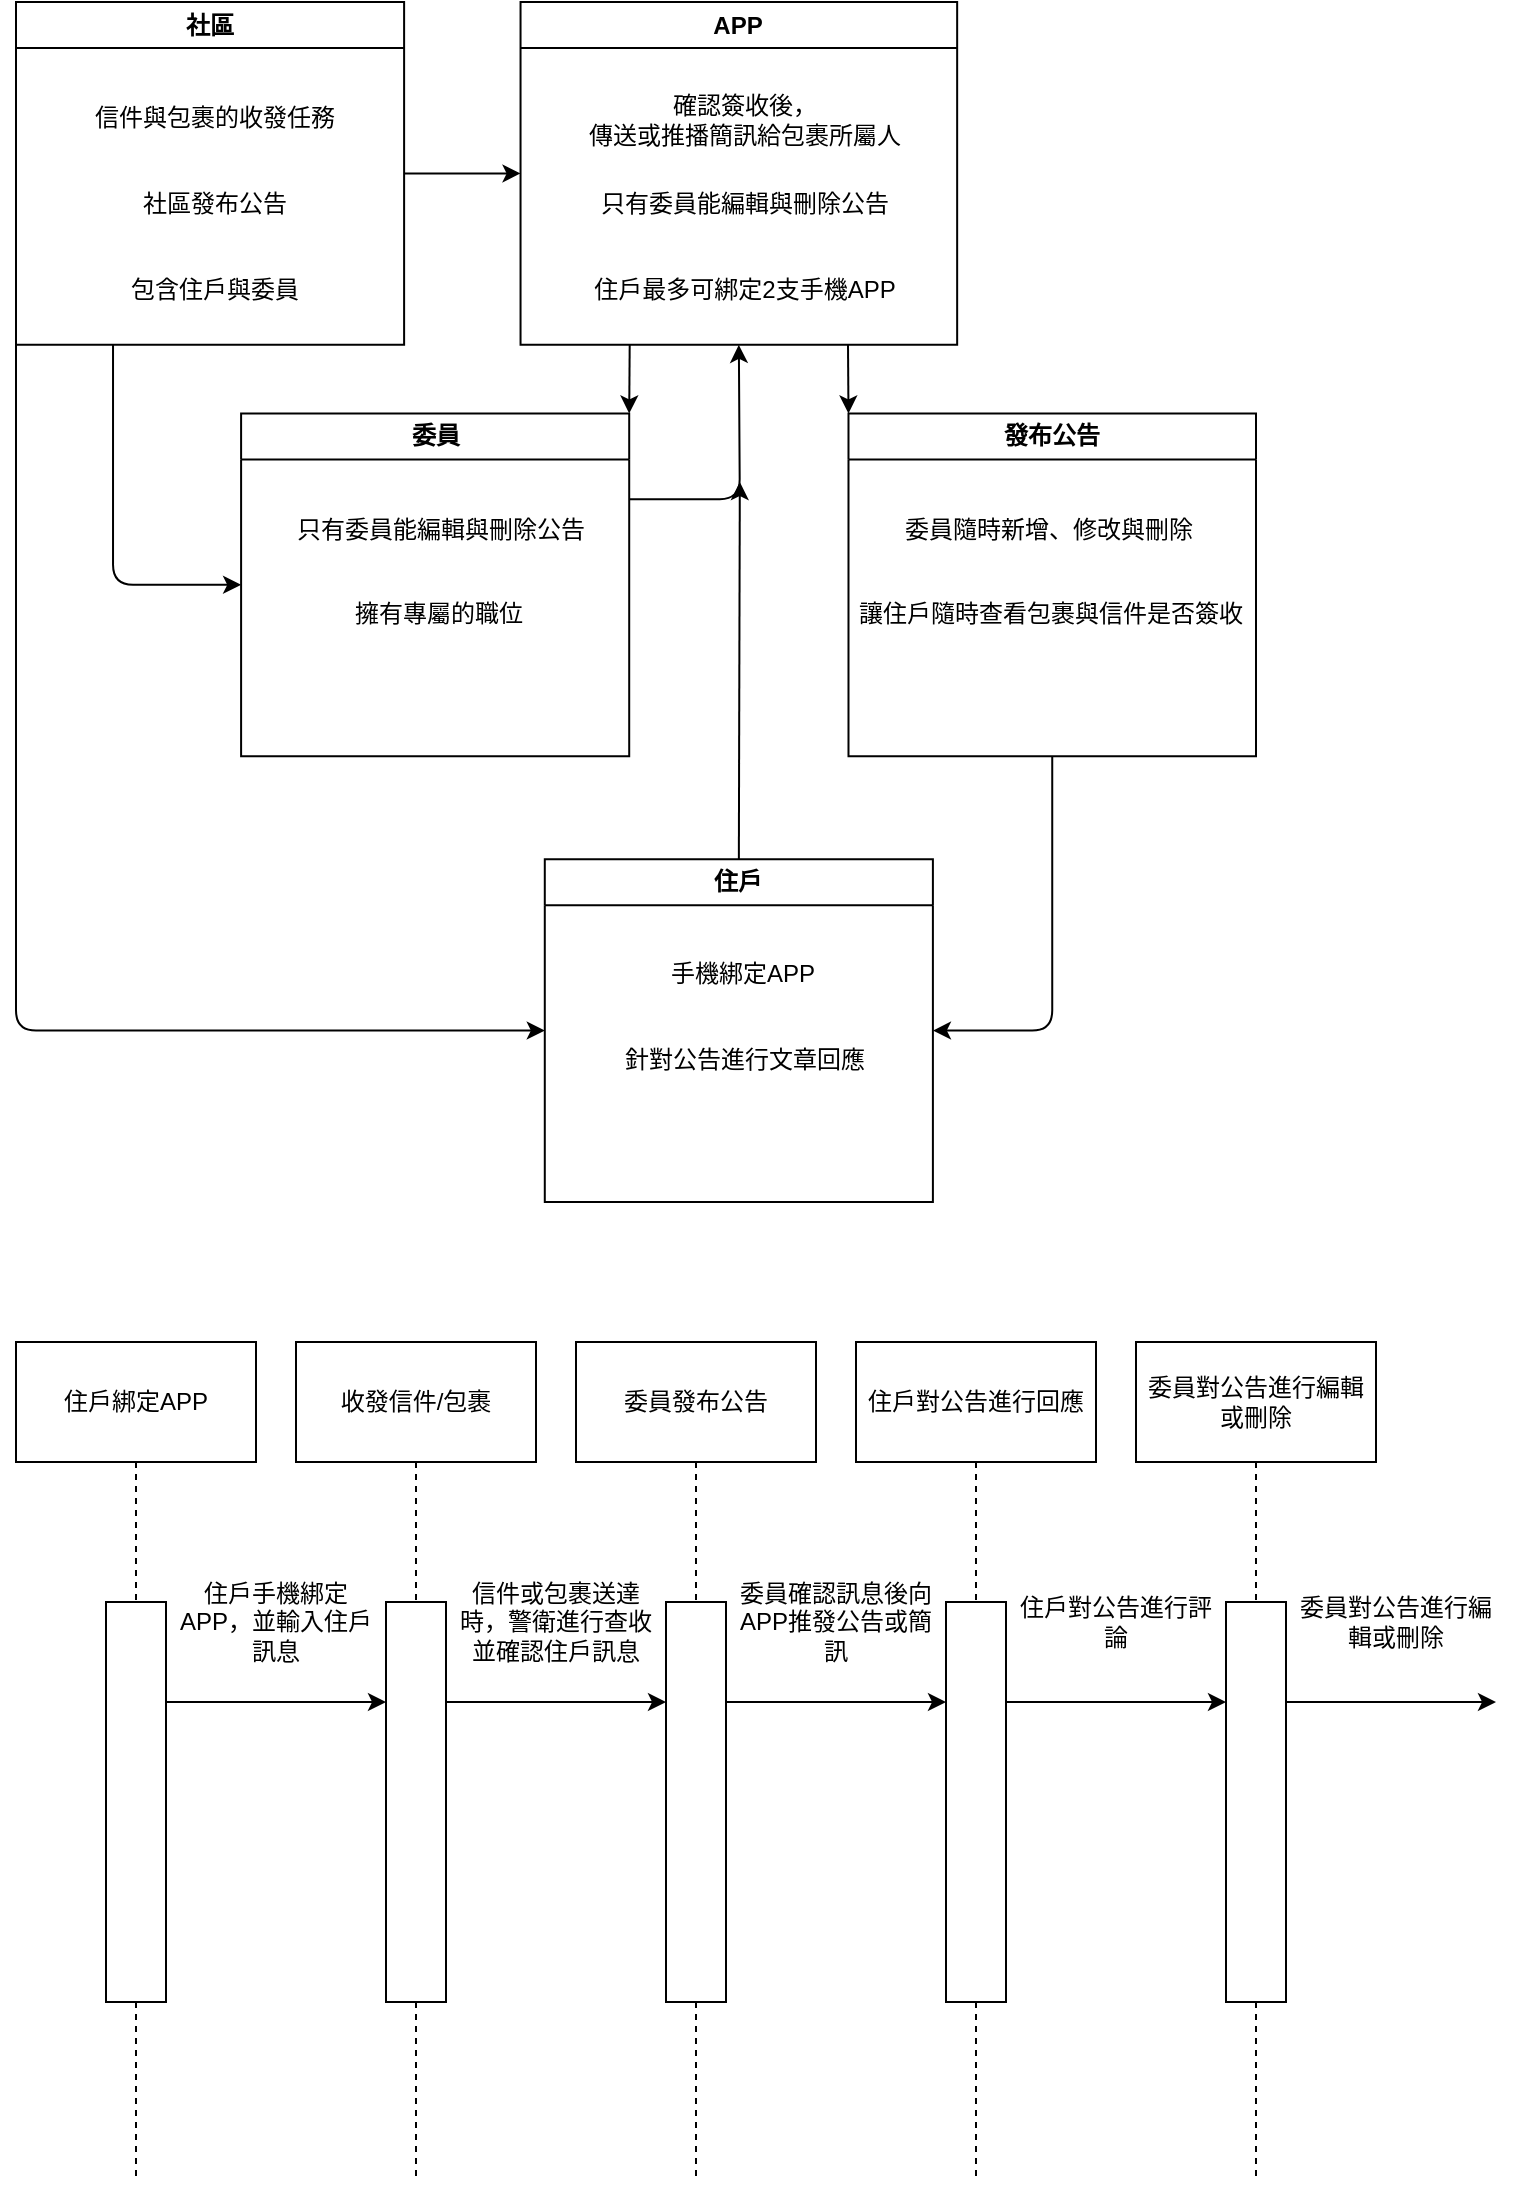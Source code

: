 <mxfile>
    <diagram id="aXvCSk1-IEiDKixKnwkK" name="第1頁">
        <mxGraphModel dx="620" dy="779" grid="1" gridSize="10" guides="1" tooltips="1" connect="1" arrows="1" fold="1" page="1" pageScale="1" pageWidth="827" pageHeight="1169" math="0" shadow="0">
            <root>
                <mxCell id="0"/>
                <mxCell id="1" parent="0"/>
                <mxCell id="112" value="" style="group" parent="1" vertex="1" connectable="0">
                    <mxGeometry x="20" y="30" width="620" height="600" as="geometry"/>
                </mxCell>
                <mxCell id="2" value="發布公告" style="swimlane;whiteSpace=wrap;html=1;fillColor=none;" parent="112" vertex="1">
                    <mxGeometry x="416.244" y="205.714" width="203.756" height="171.429" as="geometry"/>
                </mxCell>
                <mxCell id="7" value="委員隨時新增、修改與刪除" style="text;html=1;align=center;verticalAlign=middle;resizable=0;points=[];autosize=1;strokeColor=none;fillColor=none;" parent="2" vertex="1">
                    <mxGeometry x="14.554" y="42.857" width="170" height="30" as="geometry"/>
                </mxCell>
                <mxCell id="8" value="讓住戶隨時查看包裹與信件是否簽收" style="text;html=1;align=center;verticalAlign=middle;resizable=0;points=[];autosize=1;strokeColor=none;fillColor=none;" parent="2" vertex="1">
                    <mxGeometry x="-9.703" y="85.714" width="220" height="30" as="geometry"/>
                </mxCell>
                <mxCell id="3" value="社區" style="swimlane;whiteSpace=wrap;html=1;fillColor=none;" parent="112" vertex="1">
                    <mxGeometry width="194.053" height="171.429" as="geometry"/>
                </mxCell>
                <mxCell id="9" value="信件與包裹的收發任務" style="text;html=1;align=center;verticalAlign=middle;resizable=0;points=[];autosize=1;strokeColor=none;fillColor=none;" parent="3" vertex="1">
                    <mxGeometry x="29.108" y="42.857" width="140" height="30" as="geometry"/>
                </mxCell>
                <mxCell id="10" value="社區發布公告" style="text;html=1;align=center;verticalAlign=middle;resizable=0;points=[];autosize=1;strokeColor=none;fillColor=none;" parent="3" vertex="1">
                    <mxGeometry x="48.513" y="85.714" width="100" height="30" as="geometry"/>
                </mxCell>
                <mxCell id="38" value="包含住戶與委員" style="text;html=1;align=center;verticalAlign=middle;resizable=0;points=[];autosize=1;strokeColor=none;fillColor=none;" parent="3" vertex="1">
                    <mxGeometry x="43.662" y="128.571" width="110" height="30" as="geometry"/>
                </mxCell>
                <mxCell id="34" style="edgeStyle=none;html=1;exitX=0.5;exitY=0;exitDx=0;exitDy=0;" parent="112" source="4" edge="1">
                    <mxGeometry relative="1" as="geometry">
                        <mxPoint x="361.909" y="240" as="targetPoint"/>
                    </mxGeometry>
                </mxCell>
                <mxCell id="4" value="住戶" style="swimlane;whiteSpace=wrap;html=1;fillColor=none;" parent="112" vertex="1">
                    <mxGeometry x="264.397" y="428.571" width="194.053" height="171.429" as="geometry"/>
                </mxCell>
                <mxCell id="11" value="針對公告進行文章回應" style="text;html=1;align=center;verticalAlign=middle;resizable=0;points=[];autosize=1;strokeColor=none;fillColor=none;" parent="4" vertex="1">
                    <mxGeometry x="29.108" y="85.714" width="140" height="30" as="geometry"/>
                </mxCell>
                <mxCell id="12" value="手機綁定APP" style="text;html=1;align=center;verticalAlign=middle;resizable=0;points=[];autosize=1;strokeColor=none;fillColor=none;" parent="4" vertex="1">
                    <mxGeometry x="48.513" y="42.857" width="100" height="30" as="geometry"/>
                </mxCell>
                <mxCell id="37" style="edgeStyle=none;html=1;exitX=0.5;exitY=1;exitDx=0;exitDy=0;entryX=1;entryY=0.5;entryDx=0;entryDy=0;" parent="112" source="2" target="4" edge="1">
                    <mxGeometry relative="1" as="geometry">
                        <Array as="points">
                            <mxPoint x="518.122" y="514.286"/>
                        </Array>
                    </mxGeometry>
                </mxCell>
                <mxCell id="40" style="edgeStyle=none;html=1;exitX=0;exitY=1;exitDx=0;exitDy=0;entryX=0;entryY=0.5;entryDx=0;entryDy=0;" parent="112" source="3" target="4" edge="1">
                    <mxGeometry relative="1" as="geometry">
                        <Array as="points">
                            <mxPoint y="514.286"/>
                        </Array>
                    </mxGeometry>
                </mxCell>
                <mxCell id="5" value="委員" style="swimlane;whiteSpace=wrap;html=1;fillColor=none;" parent="112" vertex="1">
                    <mxGeometry x="112.551" y="205.714" width="194.053" height="171.429" as="geometry"/>
                </mxCell>
                <mxCell id="18" value="只有委員能編輯與刪除公告" style="text;html=1;align=center;verticalAlign=middle;resizable=0;points=[];autosize=1;strokeColor=none;fillColor=none;" parent="5" vertex="1">
                    <mxGeometry x="14.554" y="42.857" width="170" height="30" as="geometry"/>
                </mxCell>
                <mxCell id="19" value="擁有專屬的職位" style="text;html=1;align=center;verticalAlign=middle;resizable=0;points=[];autosize=1;strokeColor=none;fillColor=none;" parent="5" vertex="1">
                    <mxGeometry x="43.662" y="85.714" width="110" height="30" as="geometry"/>
                </mxCell>
                <mxCell id="39" style="edgeStyle=none;html=1;exitX=0.25;exitY=1;exitDx=0;exitDy=0;entryX=0;entryY=0.5;entryDx=0;entryDy=0;" parent="112" source="3" target="5" edge="1">
                    <mxGeometry relative="1" as="geometry">
                        <Array as="points">
                            <mxPoint x="48.513" y="291.429"/>
                        </Array>
                    </mxGeometry>
                </mxCell>
                <mxCell id="27" style="edgeStyle=none;html=1;exitX=0.25;exitY=1;exitDx=0;exitDy=0;entryX=1;entryY=0;entryDx=0;entryDy=0;" parent="112" source="6" target="5" edge="1">
                    <mxGeometry relative="1" as="geometry"/>
                </mxCell>
                <mxCell id="28" style="edgeStyle=none;html=1;exitX=0.75;exitY=1;exitDx=0;exitDy=0;entryX=0;entryY=0;entryDx=0;entryDy=0;" parent="112" source="6" target="2" edge="1">
                    <mxGeometry relative="1" as="geometry"/>
                </mxCell>
                <mxCell id="6" value="APP" style="swimlane;whiteSpace=wrap;html=1;fillColor=none;" parent="112" vertex="1">
                    <mxGeometry x="252.269" width="218.31" height="171.429" as="geometry"/>
                </mxCell>
                <mxCell id="14" value="確認簽收後，&lt;br&gt;傳送或推播簡訊給包裹所屬人" style="text;html=1;align=center;verticalAlign=middle;resizable=0;points=[];autosize=1;strokeColor=none;fillColor=none;" parent="6" vertex="1">
                    <mxGeometry x="21.831" y="38.571" width="180" height="40" as="geometry"/>
                </mxCell>
                <mxCell id="17" value="只有委員能編輯與刪除公告" style="text;html=1;align=center;verticalAlign=middle;resizable=0;points=[];autosize=1;strokeColor=none;fillColor=none;" parent="6" vertex="1">
                    <mxGeometry x="26.682" y="85.714" width="170" height="30" as="geometry"/>
                </mxCell>
                <mxCell id="36" value="住戶最多可綁定2支手機APP" style="text;html=1;align=center;verticalAlign=middle;resizable=0;points=[];autosize=1;strokeColor=none;fillColor=none;" parent="6" vertex="1">
                    <mxGeometry x="26.682" y="128.571" width="170" height="30" as="geometry"/>
                </mxCell>
                <mxCell id="23" style="edgeStyle=none;html=1;exitX=1;exitY=0.5;exitDx=0;exitDy=0;entryX=0;entryY=0.5;entryDx=0;entryDy=0;" parent="112" source="3" target="6" edge="1">
                    <mxGeometry relative="1" as="geometry"/>
                </mxCell>
                <mxCell id="31" style="edgeStyle=none;html=1;exitX=1;exitY=0.25;exitDx=0;exitDy=0;entryX=0.5;entryY=1;entryDx=0;entryDy=0;" parent="112" source="5" target="6" edge="1">
                    <mxGeometry relative="1" as="geometry">
                        <Array as="points">
                            <mxPoint x="361.909" y="248.571"/>
                        </Array>
                    </mxGeometry>
                </mxCell>
                <mxCell id="119" style="edgeStyle=none;html=1;exitX=0.5;exitY=1;exitDx=0;exitDy=0;entryX=0.5;entryY=0;entryDx=0;entryDy=0;endArrow=none;endFill=0;dashed=1;" edge="1" parent="1" source="113" target="118">
                    <mxGeometry relative="1" as="geometry"/>
                </mxCell>
                <mxCell id="113" value="住戶綁定APP" style="rounded=0;whiteSpace=wrap;html=1;fillColor=none;" vertex="1" parent="1">
                    <mxGeometry x="20" y="700" width="120" height="60" as="geometry"/>
                </mxCell>
                <mxCell id="126" style="edgeStyle=none;html=1;exitX=0.5;exitY=1;exitDx=0;exitDy=0;entryX=0.5;entryY=0;entryDx=0;entryDy=0;dashed=1;endArrow=none;endFill=0;" edge="1" parent="1" source="114" target="122">
                    <mxGeometry relative="1" as="geometry"/>
                </mxCell>
                <mxCell id="114" value="收發信件/包裹" style="rounded=0;whiteSpace=wrap;html=1;fillColor=none;" vertex="1" parent="1">
                    <mxGeometry x="160" y="700" width="120" height="60" as="geometry"/>
                </mxCell>
                <mxCell id="129" style="edgeStyle=none;html=1;exitX=0.5;exitY=1;exitDx=0;exitDy=0;entryX=0.5;entryY=0;entryDx=0;entryDy=0;dashed=1;endArrow=none;endFill=0;" edge="1" parent="1" source="115" target="123">
                    <mxGeometry relative="1" as="geometry"/>
                </mxCell>
                <mxCell id="115" value="委員發布公告" style="rounded=0;whiteSpace=wrap;html=1;fillColor=none;" vertex="1" parent="1">
                    <mxGeometry x="300" y="700" width="120" height="60" as="geometry"/>
                </mxCell>
                <mxCell id="130" style="edgeStyle=none;html=1;exitX=0.5;exitY=1;exitDx=0;exitDy=0;entryX=0.5;entryY=0;entryDx=0;entryDy=0;dashed=1;endArrow=none;endFill=0;" edge="1" parent="1" source="116" target="124">
                    <mxGeometry relative="1" as="geometry"/>
                </mxCell>
                <mxCell id="116" value="住戶對公告進行回應" style="rounded=0;whiteSpace=wrap;html=1;fillColor=none;" vertex="1" parent="1">
                    <mxGeometry x="440" y="700" width="120" height="60" as="geometry"/>
                </mxCell>
                <mxCell id="132" style="edgeStyle=none;html=1;exitX=0.5;exitY=1;exitDx=0;exitDy=0;entryX=0.5;entryY=0;entryDx=0;entryDy=0;dashed=1;endArrow=none;endFill=0;" edge="1" parent="1" source="117" target="125">
                    <mxGeometry relative="1" as="geometry"/>
                </mxCell>
                <mxCell id="117" value="委員對公告進行編輯或刪除" style="rounded=0;whiteSpace=wrap;html=1;fillColor=none;" vertex="1" parent="1">
                    <mxGeometry x="580" y="700" width="120" height="60" as="geometry"/>
                </mxCell>
                <mxCell id="120" style="edgeStyle=none;html=1;exitX=0.5;exitY=1;exitDx=0;exitDy=0;dashed=1;endArrow=none;endFill=0;" edge="1" parent="1" source="118">
                    <mxGeometry relative="1" as="geometry">
                        <mxPoint x="80" y="1120" as="targetPoint"/>
                    </mxGeometry>
                </mxCell>
                <mxCell id="134" style="edgeStyle=none;html=1;exitX=1;exitY=0.25;exitDx=0;exitDy=0;entryX=0;entryY=0.25;entryDx=0;entryDy=0;endArrow=classic;endFill=1;" edge="1" parent="1" source="118" target="122">
                    <mxGeometry relative="1" as="geometry"/>
                </mxCell>
                <mxCell id="118" value="" style="rounded=0;whiteSpace=wrap;html=1;fillColor=none;" vertex="1" parent="1">
                    <mxGeometry x="65" y="830" width="30" height="200" as="geometry"/>
                </mxCell>
                <mxCell id="127" style="edgeStyle=none;html=1;exitX=0.5;exitY=1;exitDx=0;exitDy=0;dashed=1;endArrow=none;endFill=0;" edge="1" parent="1" source="122">
                    <mxGeometry relative="1" as="geometry">
                        <mxPoint x="220" y="1120" as="targetPoint"/>
                    </mxGeometry>
                </mxCell>
                <mxCell id="135" style="edgeStyle=none;html=1;exitX=1;exitY=0.25;exitDx=0;exitDy=0;entryX=0;entryY=0.25;entryDx=0;entryDy=0;endArrow=classic;endFill=1;" edge="1" parent="1" source="122" target="123">
                    <mxGeometry relative="1" as="geometry"/>
                </mxCell>
                <mxCell id="122" value="" style="rounded=0;whiteSpace=wrap;html=1;fillColor=none;" vertex="1" parent="1">
                    <mxGeometry x="205" y="830" width="30" height="200" as="geometry"/>
                </mxCell>
                <mxCell id="128" style="edgeStyle=none;html=1;exitX=0.5;exitY=1;exitDx=0;exitDy=0;dashed=1;endArrow=none;endFill=0;" edge="1" parent="1" source="123">
                    <mxGeometry relative="1" as="geometry">
                        <mxPoint x="360" y="1120" as="targetPoint"/>
                    </mxGeometry>
                </mxCell>
                <mxCell id="136" style="edgeStyle=none;html=1;exitX=1;exitY=0.25;exitDx=0;exitDy=0;entryX=0;entryY=0.25;entryDx=0;entryDy=0;endArrow=classic;endFill=1;" edge="1" parent="1" source="123" target="124">
                    <mxGeometry relative="1" as="geometry"/>
                </mxCell>
                <mxCell id="123" value="" style="rounded=0;whiteSpace=wrap;html=1;fillColor=none;" vertex="1" parent="1">
                    <mxGeometry x="345" y="830" width="30" height="200" as="geometry"/>
                </mxCell>
                <mxCell id="131" style="edgeStyle=none;html=1;exitX=0.5;exitY=1;exitDx=0;exitDy=0;dashed=1;endArrow=none;endFill=0;" edge="1" parent="1" source="124">
                    <mxGeometry relative="1" as="geometry">
                        <mxPoint x="500" y="1120" as="targetPoint"/>
                    </mxGeometry>
                </mxCell>
                <mxCell id="137" style="edgeStyle=none;html=1;exitX=1;exitY=0.25;exitDx=0;exitDy=0;entryX=0;entryY=0.25;entryDx=0;entryDy=0;endArrow=classic;endFill=1;" edge="1" parent="1" source="124" target="125">
                    <mxGeometry relative="1" as="geometry"/>
                </mxCell>
                <mxCell id="124" value="" style="rounded=0;whiteSpace=wrap;html=1;fillColor=none;" vertex="1" parent="1">
                    <mxGeometry x="485" y="830" width="30" height="200" as="geometry"/>
                </mxCell>
                <mxCell id="133" style="edgeStyle=none;html=1;exitX=0.5;exitY=1;exitDx=0;exitDy=0;dashed=1;endArrow=none;endFill=0;" edge="1" parent="1" source="125">
                    <mxGeometry relative="1" as="geometry">
                        <mxPoint x="640" y="1120" as="targetPoint"/>
                    </mxGeometry>
                </mxCell>
                <mxCell id="142" style="edgeStyle=none;html=1;exitX=1;exitY=0.25;exitDx=0;exitDy=0;endArrow=classic;endFill=1;" edge="1" parent="1" source="125">
                    <mxGeometry relative="1" as="geometry">
                        <mxPoint x="760" y="880" as="targetPoint"/>
                    </mxGeometry>
                </mxCell>
                <mxCell id="125" value="" style="rounded=0;whiteSpace=wrap;html=1;fillColor=none;" vertex="1" parent="1">
                    <mxGeometry x="625" y="830" width="30" height="200" as="geometry"/>
                </mxCell>
                <mxCell id="138" value="住戶手機綁定APP，並輸入住戶訊息" style="text;html=1;strokeColor=none;fillColor=none;align=center;verticalAlign=middle;whiteSpace=wrap;rounded=0;" vertex="1" parent="1">
                    <mxGeometry x="100" y="810" width="100" height="60" as="geometry"/>
                </mxCell>
                <mxCell id="139" value="信件或包裹送達時，警衛進行查收並確認住戶訊息" style="text;html=1;strokeColor=none;fillColor=none;align=center;verticalAlign=middle;whiteSpace=wrap;rounded=0;" vertex="1" parent="1">
                    <mxGeometry x="240" y="810" width="100" height="60" as="geometry"/>
                </mxCell>
                <mxCell id="140" value="委員確認訊息後向APP推發公告或簡訊" style="text;html=1;strokeColor=none;fillColor=none;align=center;verticalAlign=middle;whiteSpace=wrap;rounded=0;" vertex="1" parent="1">
                    <mxGeometry x="380" y="810" width="100" height="60" as="geometry"/>
                </mxCell>
                <mxCell id="141" value="住戶對公告進行評論" style="text;html=1;strokeColor=none;fillColor=none;align=center;verticalAlign=middle;whiteSpace=wrap;rounded=0;" vertex="1" parent="1">
                    <mxGeometry x="520" y="810" width="100" height="60" as="geometry"/>
                </mxCell>
                <mxCell id="143" value="委員對公告進行編輯或刪除" style="text;html=1;strokeColor=none;fillColor=none;align=center;verticalAlign=middle;whiteSpace=wrap;rounded=0;" vertex="1" parent="1">
                    <mxGeometry x="660" y="810" width="100" height="60" as="geometry"/>
                </mxCell>
            </root>
        </mxGraphModel>
    </diagram>
</mxfile>
